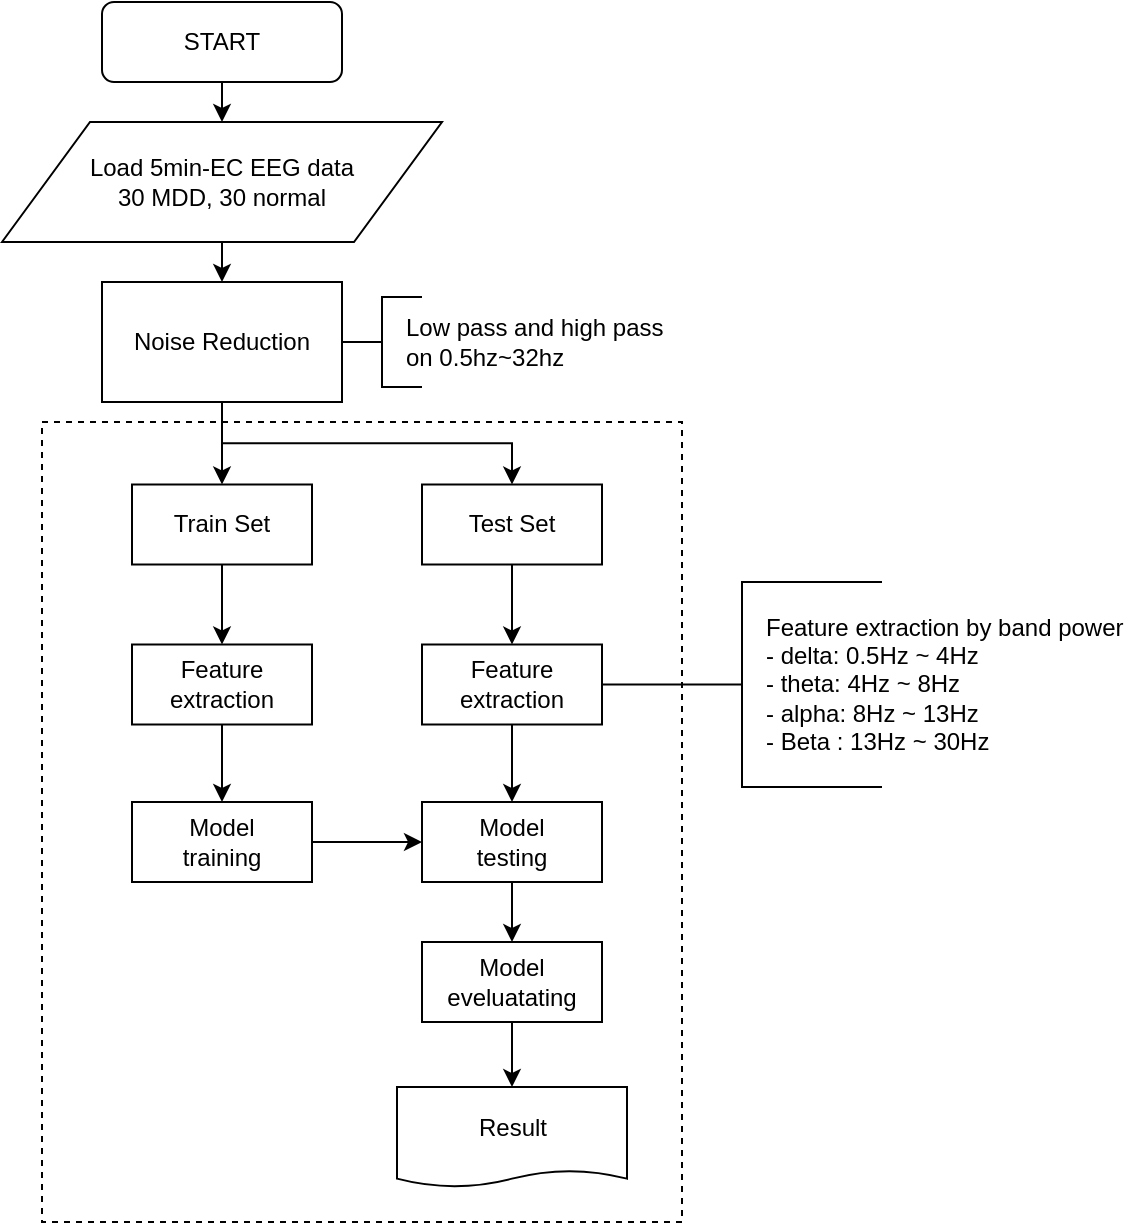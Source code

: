 <mxfile version="13.1.3" type="github"><diagram id="036xMalALTdgavXCxTyr" name="Page-1"><mxGraphModel dx="1422" dy="794" grid="1" gridSize="10" guides="1" tooltips="1" connect="1" arrows="1" fold="1" page="1" pageScale="1" pageWidth="827" pageHeight="1169" math="0" shadow="0"><root><mxCell id="0"/><mxCell id="1" parent="0"/><mxCell id="xPbxnzOzkyMdgffHuMOx-1" value="" style="rounded=0;whiteSpace=wrap;html=1;dashed=1;" vertex="1" parent="1"><mxGeometry x="60" y="250" width="320" height="400" as="geometry"/></mxCell><mxCell id="xPbxnzOzkyMdgffHuMOx-2" style="edgeStyle=orthogonalEdgeStyle;rounded=0;orthogonalLoop=1;jettySize=auto;html=1;exitX=0.5;exitY=1;exitDx=0;exitDy=0;entryX=0.5;entryY=0;entryDx=0;entryDy=0;" edge="1" parent="1" source="xPbxnzOzkyMdgffHuMOx-3" target="xPbxnzOzkyMdgffHuMOx-8"><mxGeometry relative="1" as="geometry"/></mxCell><mxCell id="xPbxnzOzkyMdgffHuMOx-3" value="START" style="rounded=1;whiteSpace=wrap;html=1;fontSize=12;glass=0;strokeWidth=1;shadow=0;" vertex="1" parent="1"><mxGeometry x="90" y="40" width="120" height="40" as="geometry"/></mxCell><mxCell id="xPbxnzOzkyMdgffHuMOx-4" style="edgeStyle=orthogonalEdgeStyle;rounded=0;orthogonalLoop=1;jettySize=auto;html=1;exitX=0.5;exitY=1;exitDx=0;exitDy=0;" edge="1" parent="1" source="xPbxnzOzkyMdgffHuMOx-6" target="xPbxnzOzkyMdgffHuMOx-15"><mxGeometry relative="1" as="geometry"/></mxCell><mxCell id="xPbxnzOzkyMdgffHuMOx-5" style="edgeStyle=orthogonalEdgeStyle;rounded=0;orthogonalLoop=1;jettySize=auto;html=1;exitX=0.5;exitY=1;exitDx=0;exitDy=0;entryX=0.5;entryY=0;entryDx=0;entryDy=0;" edge="1" parent="1" source="xPbxnzOzkyMdgffHuMOx-6" target="xPbxnzOzkyMdgffHuMOx-17"><mxGeometry relative="1" as="geometry"/></mxCell><mxCell id="xPbxnzOzkyMdgffHuMOx-6" value="Noise Reduction" style="rounded=0;whiteSpace=wrap;html=1;" vertex="1" parent="1"><mxGeometry x="90" y="180" width="120" height="60" as="geometry"/></mxCell><mxCell id="xPbxnzOzkyMdgffHuMOx-7" style="edgeStyle=orthogonalEdgeStyle;rounded=0;orthogonalLoop=1;jettySize=auto;html=1;exitX=0.5;exitY=1;exitDx=0;exitDy=0;entryX=0.5;entryY=0;entryDx=0;entryDy=0;" edge="1" parent="1" source="xPbxnzOzkyMdgffHuMOx-8" target="xPbxnzOzkyMdgffHuMOx-6"><mxGeometry relative="1" as="geometry"/></mxCell><mxCell id="xPbxnzOzkyMdgffHuMOx-8" value="Load 5min-EC EEG data&lt;br&gt;30 MDD, 30 normal" style="shape=parallelogram;perimeter=parallelogramPerimeter;whiteSpace=wrap;html=1;" vertex="1" parent="1"><mxGeometry x="40" y="100" width="220" height="60" as="geometry"/></mxCell><mxCell id="xPbxnzOzkyMdgffHuMOx-36" style="edgeStyle=orthogonalEdgeStyle;rounded=0;orthogonalLoop=1;jettySize=auto;html=1;exitX=0.5;exitY=1;exitDx=0;exitDy=0;entryX=0.5;entryY=0;entryDx=0;entryDy=0;" edge="1" parent="1" source="xPbxnzOzkyMdgffHuMOx-10" target="xPbxnzOzkyMdgffHuMOx-19"><mxGeometry relative="1" as="geometry"/></mxCell><mxCell id="xPbxnzOzkyMdgffHuMOx-10" value="Feature extraction" style="rounded=0;whiteSpace=wrap;html=1;" vertex="1" parent="1"><mxGeometry x="105" y="361.25" width="90" height="40" as="geometry"/></mxCell><mxCell id="xPbxnzOzkyMdgffHuMOx-14" style="edgeStyle=orthogonalEdgeStyle;rounded=0;orthogonalLoop=1;jettySize=auto;html=1;exitX=0.5;exitY=1;exitDx=0;exitDy=0;entryX=0.5;entryY=0;entryDx=0;entryDy=0;" edge="1" parent="1" source="xPbxnzOzkyMdgffHuMOx-15" target="xPbxnzOzkyMdgffHuMOx-10"><mxGeometry relative="1" as="geometry"/></mxCell><mxCell id="xPbxnzOzkyMdgffHuMOx-15" value="Train Set" style="rounded=0;whiteSpace=wrap;html=1;" vertex="1" parent="1"><mxGeometry x="105" y="281.25" width="90" height="40" as="geometry"/></mxCell><mxCell id="xPbxnzOzkyMdgffHuMOx-16" style="edgeStyle=orthogonalEdgeStyle;rounded=0;orthogonalLoop=1;jettySize=auto;html=1;exitX=0.5;exitY=1;exitDx=0;exitDy=0;entryX=0.5;entryY=0;entryDx=0;entryDy=0;" edge="1" parent="1" source="xPbxnzOzkyMdgffHuMOx-17" target="xPbxnzOzkyMdgffHuMOx-33"><mxGeometry relative="1" as="geometry"/></mxCell><mxCell id="xPbxnzOzkyMdgffHuMOx-17" value="Test Set" style="rounded=0;whiteSpace=wrap;html=1;" vertex="1" parent="1"><mxGeometry x="250" y="281.25" width="90" height="40" as="geometry"/></mxCell><mxCell id="xPbxnzOzkyMdgffHuMOx-18" style="edgeStyle=orthogonalEdgeStyle;rounded=0;orthogonalLoop=1;jettySize=auto;html=1;exitX=1;exitY=0.5;exitDx=0;exitDy=0;entryX=0;entryY=0.5;entryDx=0;entryDy=0;" edge="1" parent="1" source="xPbxnzOzkyMdgffHuMOx-19" target="xPbxnzOzkyMdgffHuMOx-21"><mxGeometry relative="1" as="geometry"/></mxCell><mxCell id="xPbxnzOzkyMdgffHuMOx-19" value="Model&lt;br&gt;training" style="rounded=0;whiteSpace=wrap;html=1;" vertex="1" parent="1"><mxGeometry x="105" y="440" width="90" height="40" as="geometry"/></mxCell><mxCell id="xPbxnzOzkyMdgffHuMOx-20" style="edgeStyle=orthogonalEdgeStyle;rounded=0;orthogonalLoop=1;jettySize=auto;html=1;exitX=0.5;exitY=1;exitDx=0;exitDy=0;entryX=0.5;entryY=0;entryDx=0;entryDy=0;" edge="1" parent="1" source="xPbxnzOzkyMdgffHuMOx-21" target="xPbxnzOzkyMdgffHuMOx-23"><mxGeometry relative="1" as="geometry"/></mxCell><mxCell id="xPbxnzOzkyMdgffHuMOx-21" value="Model&lt;br&gt;testing" style="rounded=0;whiteSpace=wrap;html=1;" vertex="1" parent="1"><mxGeometry x="250" y="440" width="90" height="40" as="geometry"/></mxCell><mxCell id="xPbxnzOzkyMdgffHuMOx-22" style="edgeStyle=orthogonalEdgeStyle;rounded=0;orthogonalLoop=1;jettySize=auto;html=1;exitX=0.5;exitY=1;exitDx=0;exitDy=0;entryX=0.5;entryY=0;entryDx=0;entryDy=0;" edge="1" parent="1" source="xPbxnzOzkyMdgffHuMOx-23" target="xPbxnzOzkyMdgffHuMOx-24"><mxGeometry relative="1" as="geometry"/></mxCell><mxCell id="xPbxnzOzkyMdgffHuMOx-23" value="Model&lt;br&gt;eveluatating" style="rounded=0;whiteSpace=wrap;html=1;" vertex="1" parent="1"><mxGeometry x="250" y="510" width="90" height="40" as="geometry"/></mxCell><mxCell id="xPbxnzOzkyMdgffHuMOx-24" value="Result" style="shape=document;whiteSpace=wrap;html=1;boundedLbl=1;size=0.167;" vertex="1" parent="1"><mxGeometry x="237.5" y="582.5" width="115" height="50" as="geometry"/></mxCell><mxCell id="xPbxnzOzkyMdgffHuMOx-25" value="" style="strokeWidth=1;html=1;shape=mxgraph.flowchart.annotation_2;align=left;labelPosition=right;pointerEvents=1;" vertex="1" parent="1"><mxGeometry x="210" y="187.5" width="40" height="45" as="geometry"/></mxCell><mxCell id="xPbxnzOzkyMdgffHuMOx-26" value="Low pass and high pass &lt;br&gt;on 0.5hz~32hz" style="text;html=1;align=left;verticalAlign=middle;resizable=0;points=[];autosize=1;" vertex="1" parent="1"><mxGeometry x="240" y="195" width="140" height="30" as="geometry"/></mxCell><mxCell id="xPbxnzOzkyMdgffHuMOx-27" value="Feature extraction by band power&lt;br&gt;- delta: 0.5Hz ~ 4Hz&lt;br&gt;- theta: 4Hz ~ 8Hz&lt;br&gt;- alpha: 8Hz ~ 13Hz&lt;br&gt;- Beta : 13Hz ~ 30Hz" style="text;html=1;align=left;verticalAlign=middle;resizable=0;points=[];autosize=1;" vertex="1" parent="1"><mxGeometry x="420" y="341.25" width="190" height="80" as="geometry"/></mxCell><mxCell id="xPbxnzOzkyMdgffHuMOx-35" style="edgeStyle=orthogonalEdgeStyle;rounded=0;orthogonalLoop=1;jettySize=auto;html=1;exitX=0.5;exitY=1;exitDx=0;exitDy=0;entryX=0.5;entryY=0;entryDx=0;entryDy=0;" edge="1" parent="1" source="xPbxnzOzkyMdgffHuMOx-33" target="xPbxnzOzkyMdgffHuMOx-21"><mxGeometry relative="1" as="geometry"/></mxCell><mxCell id="xPbxnzOzkyMdgffHuMOx-33" value="Feature extraction" style="rounded=0;whiteSpace=wrap;html=1;" vertex="1" parent="1"><mxGeometry x="250" y="361.25" width="90" height="40" as="geometry"/></mxCell><mxCell id="xPbxnzOzkyMdgffHuMOx-34" value="" style="strokeWidth=1;html=1;shape=mxgraph.flowchart.annotation_2;align=left;labelPosition=right;pointerEvents=1;" vertex="1" parent="1"><mxGeometry x="340" y="330" width="140" height="102.5" as="geometry"/></mxCell></root></mxGraphModel></diagram></mxfile>